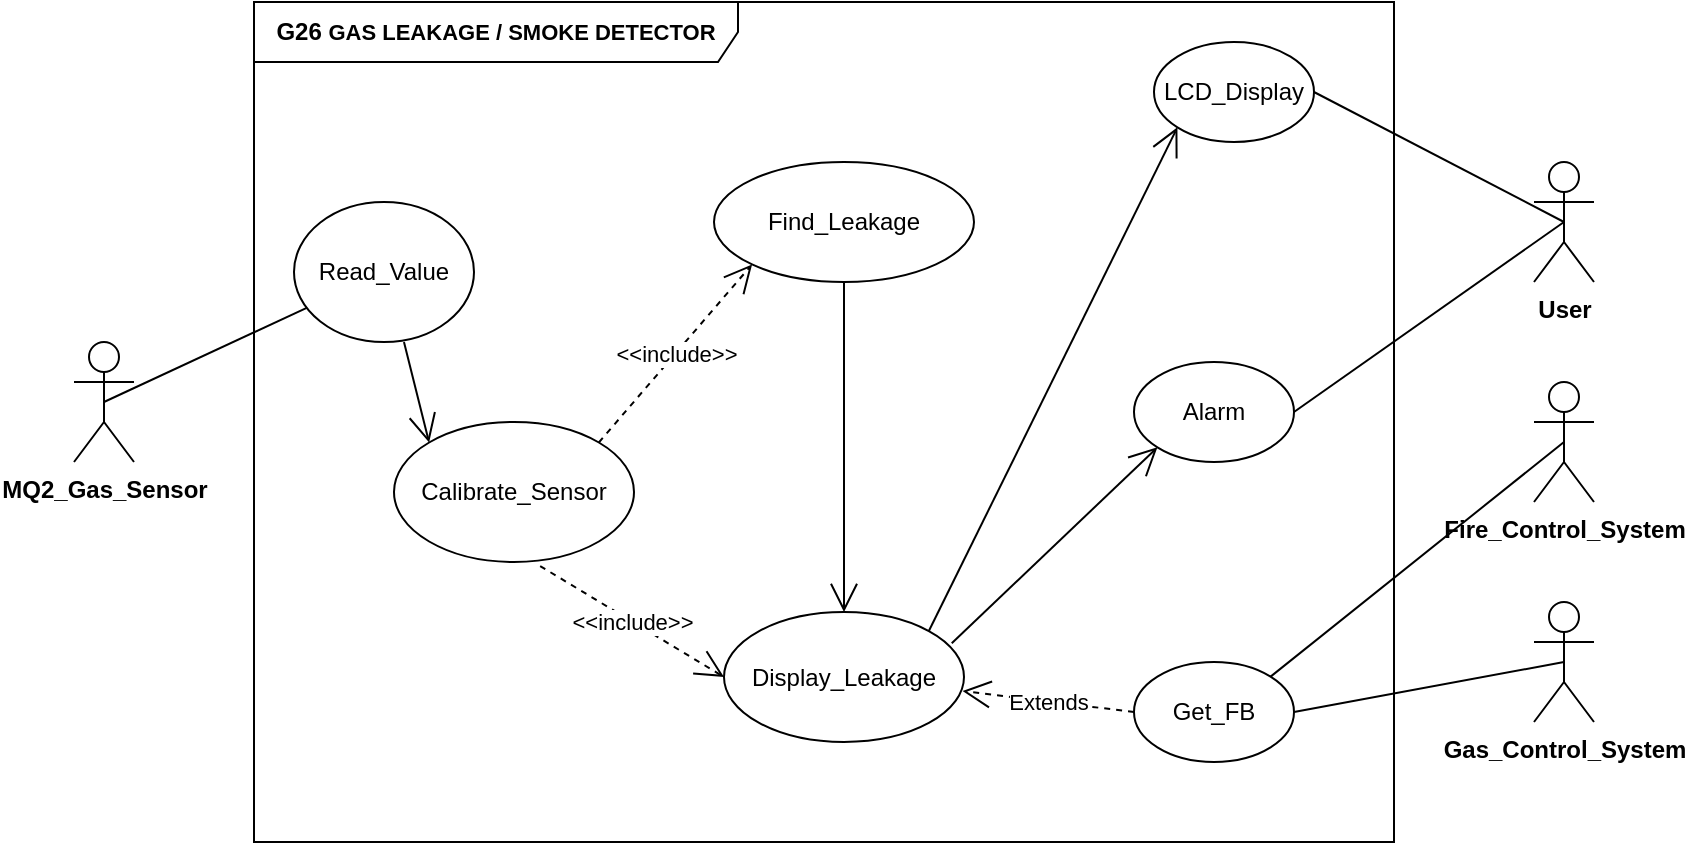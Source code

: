 <mxfile version="14.6.13" type="device"><diagram id="0GAWPsMueOiF3GpLHX7V" name="Page-1"><mxGraphModel dx="1869" dy="856" grid="1" gridSize="10" guides="1" tooltips="1" connect="1" arrows="1" fold="1" page="1" pageScale="1" pageWidth="850" pageHeight="1100" math="0" shadow="0"><root><mxCell id="0"/><mxCell id="1" parent="0"/><mxCell id="LMRW0JoBcYokEN_ZIzPk-1" value="&lt;b&gt;MQ2_Gas_Sensor&lt;/b&gt;" style="shape=umlActor;verticalLabelPosition=bottom;verticalAlign=top;html=1;" parent="1" vertex="1"><mxGeometry x="40" y="270" width="30" height="60" as="geometry"/></mxCell><mxCell id="LMRW0JoBcYokEN_ZIzPk-2" value="G26&amp;nbsp;&lt;font style=&quot;font-size: 11px&quot;&gt;GAS LEAKAGE / SMOKE DETECTOR&lt;/font&gt;" style="shape=umlFrame;whiteSpace=wrap;html=1;fontStyle=1;width=242;height=30;" parent="1" vertex="1"><mxGeometry x="130" y="100" width="570" height="420" as="geometry"/></mxCell><mxCell id="LMRW0JoBcYokEN_ZIzPk-3" value="&lt;b&gt;User&lt;/b&gt;" style="shape=umlActor;verticalLabelPosition=bottom;verticalAlign=top;html=1;" parent="1" vertex="1"><mxGeometry x="770" y="180" width="30" height="60" as="geometry"/></mxCell><mxCell id="LMRW0JoBcYokEN_ZIzPk-4" value="&lt;b&gt;Fire_Control_System&lt;/b&gt;" style="shape=umlActor;verticalLabelPosition=bottom;verticalAlign=top;html=1;" parent="1" vertex="1"><mxGeometry x="770" y="290" width="30" height="60" as="geometry"/></mxCell><mxCell id="LMRW0JoBcYokEN_ZIzPk-5" value="&lt;b&gt;Gas_Control_System&lt;/b&gt;" style="shape=umlActor;verticalLabelPosition=bottom;verticalAlign=top;html=1;" parent="1" vertex="1"><mxGeometry x="770" y="400" width="30" height="60" as="geometry"/></mxCell><mxCell id="LMRW0JoBcYokEN_ZIzPk-17" value="Read_Value" style="ellipse;whiteSpace=wrap;html=1;" parent="1" vertex="1"><mxGeometry x="150" y="200" width="90" height="70" as="geometry"/></mxCell><mxCell id="LMRW0JoBcYokEN_ZIzPk-18" value="Calibrate_Sensor" style="ellipse;whiteSpace=wrap;html=1;" parent="1" vertex="1"><mxGeometry x="200" y="310" width="120" height="70" as="geometry"/></mxCell><mxCell id="LMRW0JoBcYokEN_ZIzPk-19" value="Display_Leakage" style="ellipse;whiteSpace=wrap;html=1;" parent="1" vertex="1"><mxGeometry x="365" y="405" width="120" height="65" as="geometry"/></mxCell><mxCell id="LMRW0JoBcYokEN_ZIzPk-20" value="Find_Leakage" style="ellipse;whiteSpace=wrap;html=1;" parent="1" vertex="1"><mxGeometry x="360" y="180" width="130" height="60" as="geometry"/></mxCell><mxCell id="LMRW0JoBcYokEN_ZIzPk-21" value="LCD_Display" style="ellipse;whiteSpace=wrap;html=1;" parent="1" vertex="1"><mxGeometry x="580" y="120" width="80" height="50" as="geometry"/></mxCell><mxCell id="LMRW0JoBcYokEN_ZIzPk-22" value="Alarm" style="ellipse;whiteSpace=wrap;html=1;" parent="1" vertex="1"><mxGeometry x="570" y="280" width="80" height="50" as="geometry"/></mxCell><mxCell id="LMRW0JoBcYokEN_ZIzPk-24" value="Get_FB" style="ellipse;whiteSpace=wrap;html=1;" parent="1" vertex="1"><mxGeometry x="570" y="430" width="80" height="50" as="geometry"/></mxCell><mxCell id="SQ0dmRFwOpljypRvgWLb-9" value="" style="endArrow=none;html=1;exitX=0.5;exitY=0.5;exitDx=0;exitDy=0;exitPerimeter=0;" edge="1" parent="1" source="LMRW0JoBcYokEN_ZIzPk-1" target="LMRW0JoBcYokEN_ZIzPk-17"><mxGeometry width="50" height="50" relative="1" as="geometry"><mxPoint x="-30" y="240" as="sourcePoint"/><mxPoint x="-80" y="460" as="targetPoint"/></mxGeometry></mxCell><mxCell id="SQ0dmRFwOpljypRvgWLb-26" value="&amp;lt;&amp;lt;include&amp;gt;&amp;gt;" style="endArrow=open;endSize=12;dashed=1;html=1;exitX=0.609;exitY=1.029;exitDx=0;exitDy=0;exitPerimeter=0;entryX=0;entryY=0.5;entryDx=0;entryDy=0;" edge="1" parent="1" source="LMRW0JoBcYokEN_ZIzPk-18" target="LMRW0JoBcYokEN_ZIzPk-19"><mxGeometry width="160" relative="1" as="geometry"><mxPoint x="500" y="209.41" as="sourcePoint"/><mxPoint x="620" y="170" as="targetPoint"/><Array as="points"/><mxPoint as="offset"/></mxGeometry></mxCell><mxCell id="SQ0dmRFwOpljypRvgWLb-28" value="" style="endArrow=open;endFill=1;endSize=12;html=1;entryX=0;entryY=0;entryDx=0;entryDy=0;" edge="1" parent="1" target="LMRW0JoBcYokEN_ZIzPk-18"><mxGeometry width="160" relative="1" as="geometry"><mxPoint x="205" y="270" as="sourcePoint"/><mxPoint x="365" y="270" as="targetPoint"/></mxGeometry></mxCell><mxCell id="SQ0dmRFwOpljypRvgWLb-31" value="Extends" style="endArrow=open;endSize=12;dashed=1;html=1;exitX=0;exitY=0.5;exitDx=0;exitDy=0;entryX=0.994;entryY=0.608;entryDx=0;entryDy=0;entryPerimeter=0;" edge="1" parent="1" source="LMRW0JoBcYokEN_ZIzPk-24" target="LMRW0JoBcYokEN_ZIzPk-19"><mxGeometry width="160" relative="1" as="geometry"><mxPoint x="530" y="370" as="sourcePoint"/><mxPoint x="500" y="446" as="targetPoint"/></mxGeometry></mxCell><mxCell id="SQ0dmRFwOpljypRvgWLb-33" value="" style="endArrow=open;endFill=1;endSize=12;html=1;entryX=0;entryY=1;entryDx=0;entryDy=0;exitX=0.949;exitY=0.241;exitDx=0;exitDy=0;exitPerimeter=0;" edge="1" parent="1" source="LMRW0JoBcYokEN_ZIzPk-19" target="LMRW0JoBcYokEN_ZIzPk-22"><mxGeometry width="160" relative="1" as="geometry"><mxPoint x="480" y="420" as="sourcePoint"/><mxPoint x="237.035" y="340.569" as="targetPoint"/></mxGeometry></mxCell><mxCell id="SQ0dmRFwOpljypRvgWLb-34" value="" style="endArrow=open;endFill=1;endSize=12;html=1;exitX=1;exitY=0;exitDx=0;exitDy=0;entryX=0;entryY=1;entryDx=0;entryDy=0;" edge="1" parent="1" source="LMRW0JoBcYokEN_ZIzPk-19" target="LMRW0JoBcYokEN_ZIzPk-21"><mxGeometry width="160" relative="1" as="geometry"><mxPoint x="460.0" y="300.005" as="sourcePoint"/><mxPoint x="600" y="240" as="targetPoint"/></mxGeometry></mxCell><mxCell id="SQ0dmRFwOpljypRvgWLb-35" value="" style="endArrow=open;endFill=1;endSize=12;html=1;entryX=0.5;entryY=0;entryDx=0;entryDy=0;exitX=0.5;exitY=1;exitDx=0;exitDy=0;" edge="1" parent="1" source="LMRW0JoBcYokEN_ZIzPk-20" target="LMRW0JoBcYokEN_ZIzPk-19"><mxGeometry width="160" relative="1" as="geometry"><mxPoint x="480" y="370" as="sourcePoint"/><mxPoint x="631.549" y="352.573" as="targetPoint"/></mxGeometry></mxCell><mxCell id="SQ0dmRFwOpljypRvgWLb-36" value="" style="endArrow=none;html=1;exitX=1;exitY=0.5;exitDx=0;exitDy=0;entryX=0.5;entryY=0.5;entryDx=0;entryDy=0;entryPerimeter=0;" edge="1" parent="1" source="LMRW0JoBcYokEN_ZIzPk-22" target="LMRW0JoBcYokEN_ZIzPk-3"><mxGeometry width="50" height="50" relative="1" as="geometry"><mxPoint x="650" y="320.51" as="sourcePoint"/><mxPoint x="819.038" y="260.0" as="targetPoint"/></mxGeometry></mxCell><mxCell id="SQ0dmRFwOpljypRvgWLb-37" value="" style="endArrow=none;html=1;entryX=0.5;entryY=0.5;entryDx=0;entryDy=0;entryPerimeter=0;exitX=1;exitY=0.5;exitDx=0;exitDy=0;" edge="1" parent="1" source="LMRW0JoBcYokEN_ZIzPk-21" target="LMRW0JoBcYokEN_ZIzPk-3"><mxGeometry width="50" height="50" relative="1" as="geometry"><mxPoint x="660.0" y="330.51" as="sourcePoint"/><mxPoint x="865.0" y="230" as="targetPoint"/></mxGeometry></mxCell><mxCell id="SQ0dmRFwOpljypRvgWLb-38" value="" style="endArrow=none;html=1;exitX=1;exitY=0.5;exitDx=0;exitDy=0;entryX=0.5;entryY=0.5;entryDx=0;entryDy=0;entryPerimeter=0;" edge="1" parent="1" source="LMRW0JoBcYokEN_ZIzPk-24" target="LMRW0JoBcYokEN_ZIzPk-5"><mxGeometry width="50" height="50" relative="1" as="geometry"><mxPoint x="670.0" y="340.51" as="sourcePoint"/><mxPoint x="875.0" y="240" as="targetPoint"/></mxGeometry></mxCell><mxCell id="SQ0dmRFwOpljypRvgWLb-39" value="" style="endArrow=none;html=1;exitX=1;exitY=0;exitDx=0;exitDy=0;entryX=0.5;entryY=0.5;entryDx=0;entryDy=0;entryPerimeter=0;" edge="1" parent="1" source="LMRW0JoBcYokEN_ZIzPk-24" target="LMRW0JoBcYokEN_ZIzPk-4"><mxGeometry width="50" height="50" relative="1" as="geometry"><mxPoint x="680.0" y="350.51" as="sourcePoint"/><mxPoint x="885.0" y="250" as="targetPoint"/></mxGeometry></mxCell><mxCell id="SQ0dmRFwOpljypRvgWLb-42" value="&amp;lt;&amp;lt;include&amp;gt;&amp;gt;" style="endArrow=open;endSize=12;dashed=1;html=1;exitX=1;exitY=0;exitDx=0;exitDy=0;entryX=0;entryY=1;entryDx=0;entryDy=0;" edge="1" parent="1" source="LMRW0JoBcYokEN_ZIzPk-18" target="LMRW0JoBcYokEN_ZIzPk-20"><mxGeometry width="160" relative="1" as="geometry"><mxPoint x="283.08" y="392.03" as="sourcePoint"/><mxPoint x="375" y="447.5" as="targetPoint"/><Array as="points"/><mxPoint as="offset"/></mxGeometry></mxCell></root></mxGraphModel></diagram></mxfile>